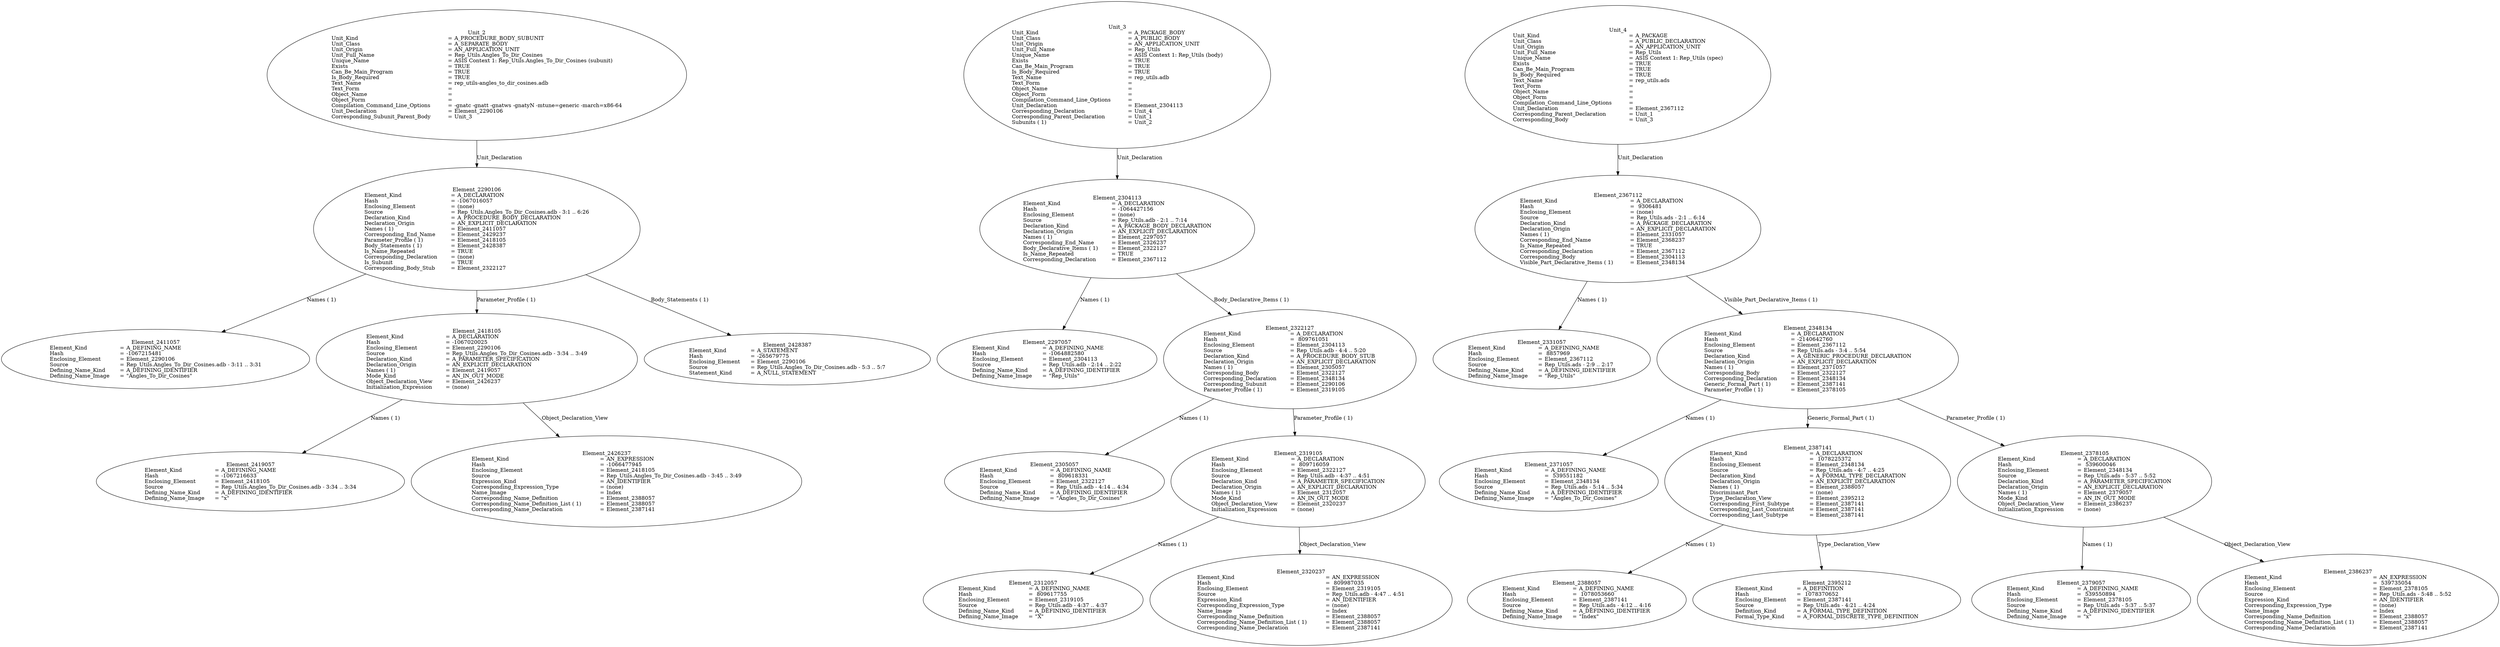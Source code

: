 digraph "rep_utils-angles_to_dir_cosines.adt" {
  Unit_2 -> Element_2290106
      [ label=Unit_Declaration ];
  Unit_2
      [ label=<<TABLE BORDER="0" CELLBORDER="0" CELLSPACING="0" CELLPADDING="0"> 
          <TR><TD COLSPAN="3">Unit_2</TD></TR>
          <TR><TD ALIGN="LEFT">Unit_Kind   </TD><TD> = </TD><TD ALIGN="LEFT">A_PROCEDURE_BODY_SUBUNIT</TD></TR>
          <TR><TD ALIGN="LEFT">Unit_Class   </TD><TD> = </TD><TD ALIGN="LEFT">A_SEPARATE_BODY</TD></TR>
          <TR><TD ALIGN="LEFT">Unit_Origin   </TD><TD> = </TD><TD ALIGN="LEFT">AN_APPLICATION_UNIT</TD></TR>
          <TR><TD ALIGN="LEFT">Unit_Full_Name    </TD><TD> = </TD><TD ALIGN="LEFT">Rep_Utils.Angles_To_Dir_Cosines</TD></TR>
          <TR><TD ALIGN="LEFT">Unique_Name   </TD><TD> = </TD><TD ALIGN="LEFT">ASIS Context 1: Rep_Utils.Angles_To_Dir_Cosines (subunit)</TD></TR>
          <TR><TD ALIGN="LEFT">Exists  </TD><TD> = </TD><TD ALIGN="LEFT">TRUE</TD></TR>
          <TR><TD ALIGN="LEFT">Can_Be_Main_Program     </TD><TD> = </TD><TD ALIGN="LEFT">TRUE</TD></TR>
          <TR><TD ALIGN="LEFT">Is_Body_Required     </TD><TD> = </TD><TD ALIGN="LEFT">TRUE</TD></TR>
          <TR><TD ALIGN="LEFT">Text_Name   </TD><TD> = </TD><TD ALIGN="LEFT">rep_utils-angles_to_dir_cosines.adb</TD></TR>
          <TR><TD ALIGN="LEFT">Text_Form   </TD><TD> = </TD><TD ALIGN="LEFT"></TD></TR>
          <TR><TD ALIGN="LEFT">Object_Name   </TD><TD> = </TD><TD ALIGN="LEFT"></TD></TR>
          <TR><TD ALIGN="LEFT">Object_Form   </TD><TD> = </TD><TD ALIGN="LEFT"></TD></TR>
          <TR><TD ALIGN="LEFT">Compilation_Command_Line_Options         </TD><TD> = </TD><TD ALIGN="LEFT">-gnatc -gnatt -gnatws -gnatyN -mtune=generic -march=x86-64</TD></TR>
          <TR><TD ALIGN="LEFT">Unit_Declaration     </TD><TD> = </TD><TD ALIGN="LEFT">Element_2290106</TD></TR>
          <TR><TD ALIGN="LEFT">Corresponding_Subunit_Parent_Body         </TD><TD> = </TD><TD ALIGN="LEFT">Unit_3</TD></TR>
          </TABLE>> ];
  Element_2290106 -> Element_2411057
      [ label="Names ( 1)" ];
  Element_2290106 -> Element_2418105
      [ label="Parameter_Profile ( 1)" ];
  Element_2290106 -> Element_2428387
      [ label="Body_Statements ( 1)" ];
  Element_2290106
      [ label=<<TABLE BORDER="0" CELLBORDER="0" CELLSPACING="0" CELLPADDING="0"> 
          <TR><TD COLSPAN="3">Element_2290106</TD></TR>
          <TR><TD ALIGN="LEFT">Element_Kind    </TD><TD> = </TD><TD ALIGN="LEFT">A_DECLARATION</TD></TR>
          <TR><TD ALIGN="LEFT">Hash  </TD><TD> = </TD><TD ALIGN="LEFT">-1067016057</TD></TR>
          <TR><TD ALIGN="LEFT">Enclosing_Element     </TD><TD> = </TD><TD ALIGN="LEFT">(none)</TD></TR>
          <TR><TD ALIGN="LEFT">Source  </TD><TD> = </TD><TD ALIGN="LEFT">Rep_Utils.Angles_To_Dir_Cosines.adb - 3:1 .. 6:26</TD></TR>
          <TR><TD ALIGN="LEFT">Declaration_Kind     </TD><TD> = </TD><TD ALIGN="LEFT">A_PROCEDURE_BODY_DECLARATION</TD></TR>
          <TR><TD ALIGN="LEFT">Declaration_Origin     </TD><TD> = </TD><TD ALIGN="LEFT">AN_EXPLICIT_DECLARATION</TD></TR>
          <TR><TD ALIGN="LEFT">Names ( 1)   </TD><TD> = </TD><TD ALIGN="LEFT">Element_2411057</TD></TR>
          <TR><TD ALIGN="LEFT">Corresponding_End_Name      </TD><TD> = </TD><TD ALIGN="LEFT">Element_2429237</TD></TR>
          <TR><TD ALIGN="LEFT">Parameter_Profile ( 1)      </TD><TD> = </TD><TD ALIGN="LEFT">Element_2418105</TD></TR>
          <TR><TD ALIGN="LEFT">Body_Statements ( 1)      </TD><TD> = </TD><TD ALIGN="LEFT">Element_2428387</TD></TR>
          <TR><TD ALIGN="LEFT">Is_Name_Repeated     </TD><TD> = </TD><TD ALIGN="LEFT">TRUE</TD></TR>
          <TR><TD ALIGN="LEFT">Corresponding_Declaration       </TD><TD> = </TD><TD ALIGN="LEFT">(none)</TD></TR>
          <TR><TD ALIGN="LEFT">Is_Subunit   </TD><TD> = </TD><TD ALIGN="LEFT">TRUE</TD></TR>
          <TR><TD ALIGN="LEFT">Corresponding_Body_Stub      </TD><TD> = </TD><TD ALIGN="LEFT">Element_2322127</TD></TR>
          </TABLE>> ];
  Element_2411057
      [ label=<<TABLE BORDER="0" CELLBORDER="0" CELLSPACING="0" CELLPADDING="0"> 
          <TR><TD COLSPAN="3">Element_2411057</TD></TR>
          <TR><TD ALIGN="LEFT">Element_Kind    </TD><TD> = </TD><TD ALIGN="LEFT">A_DEFINING_NAME</TD></TR>
          <TR><TD ALIGN="LEFT">Hash  </TD><TD> = </TD><TD ALIGN="LEFT">-1067215481</TD></TR>
          <TR><TD ALIGN="LEFT">Enclosing_Element     </TD><TD> = </TD><TD ALIGN="LEFT">Element_2290106</TD></TR>
          <TR><TD ALIGN="LEFT">Source  </TD><TD> = </TD><TD ALIGN="LEFT">Rep_Utils.Angles_To_Dir_Cosines.adb - 3:11 .. 3:31</TD></TR>
          <TR><TD ALIGN="LEFT">Defining_Name_Kind     </TD><TD> = </TD><TD ALIGN="LEFT">A_DEFINING_IDENTIFIER</TD></TR>
          <TR><TD ALIGN="LEFT">Defining_Name_Image     </TD><TD> = </TD><TD ALIGN="LEFT">"Angles_To_Dir_Cosines"</TD></TR>
          </TABLE>> ];
  Element_2418105 -> Element_2419057
      [ label="Names ( 1)" ];
  Element_2418105 -> Element_2426237
      [ label=Object_Declaration_View ];
  Element_2418105
      [ label=<<TABLE BORDER="0" CELLBORDER="0" CELLSPACING="0" CELLPADDING="0"> 
          <TR><TD COLSPAN="3">Element_2418105</TD></TR>
          <TR><TD ALIGN="LEFT">Element_Kind    </TD><TD> = </TD><TD ALIGN="LEFT">A_DECLARATION</TD></TR>
          <TR><TD ALIGN="LEFT">Hash  </TD><TD> = </TD><TD ALIGN="LEFT">-1067020025</TD></TR>
          <TR><TD ALIGN="LEFT">Enclosing_Element     </TD><TD> = </TD><TD ALIGN="LEFT">Element_2290106</TD></TR>
          <TR><TD ALIGN="LEFT">Source  </TD><TD> = </TD><TD ALIGN="LEFT">Rep_Utils.Angles_To_Dir_Cosines.adb - 3:34 .. 3:49</TD></TR>
          <TR><TD ALIGN="LEFT">Declaration_Kind     </TD><TD> = </TD><TD ALIGN="LEFT">A_PARAMETER_SPECIFICATION</TD></TR>
          <TR><TD ALIGN="LEFT">Declaration_Origin     </TD><TD> = </TD><TD ALIGN="LEFT">AN_EXPLICIT_DECLARATION</TD></TR>
          <TR><TD ALIGN="LEFT">Names ( 1)   </TD><TD> = </TD><TD ALIGN="LEFT">Element_2419057</TD></TR>
          <TR><TD ALIGN="LEFT">Mode_Kind   </TD><TD> = </TD><TD ALIGN="LEFT">AN_IN_OUT_MODE</TD></TR>
          <TR><TD ALIGN="LEFT">Object_Declaration_View      </TD><TD> = </TD><TD ALIGN="LEFT">Element_2426237</TD></TR>
          <TR><TD ALIGN="LEFT">Initialization_Expression       </TD><TD> = </TD><TD ALIGN="LEFT">(none)</TD></TR>
          </TABLE>> ];
  Element_2419057
      [ label=<<TABLE BORDER="0" CELLBORDER="0" CELLSPACING="0" CELLPADDING="0"> 
          <TR><TD COLSPAN="3">Element_2419057</TD></TR>
          <TR><TD ALIGN="LEFT">Element_Kind    </TD><TD> = </TD><TD ALIGN="LEFT">A_DEFINING_NAME</TD></TR>
          <TR><TD ALIGN="LEFT">Hash  </TD><TD> = </TD><TD ALIGN="LEFT">-1067216633</TD></TR>
          <TR><TD ALIGN="LEFT">Enclosing_Element     </TD><TD> = </TD><TD ALIGN="LEFT">Element_2418105</TD></TR>
          <TR><TD ALIGN="LEFT">Source  </TD><TD> = </TD><TD ALIGN="LEFT">Rep_Utils.Angles_To_Dir_Cosines.adb - 3:34 .. 3:34</TD></TR>
          <TR><TD ALIGN="LEFT">Defining_Name_Kind     </TD><TD> = </TD><TD ALIGN="LEFT">A_DEFINING_IDENTIFIER</TD></TR>
          <TR><TD ALIGN="LEFT">Defining_Name_Image     </TD><TD> = </TD><TD ALIGN="LEFT">"x"</TD></TR>
          </TABLE>> ];
  Element_2426237
      [ label=<<TABLE BORDER="0" CELLBORDER="0" CELLSPACING="0" CELLPADDING="0"> 
          <TR><TD COLSPAN="3">Element_2426237</TD></TR>
          <TR><TD ALIGN="LEFT">Element_Kind    </TD><TD> = </TD><TD ALIGN="LEFT">AN_EXPRESSION</TD></TR>
          <TR><TD ALIGN="LEFT">Hash  </TD><TD> = </TD><TD ALIGN="LEFT">-1066477945</TD></TR>
          <TR><TD ALIGN="LEFT">Enclosing_Element     </TD><TD> = </TD><TD ALIGN="LEFT">Element_2418105</TD></TR>
          <TR><TD ALIGN="LEFT">Source  </TD><TD> = </TD><TD ALIGN="LEFT">Rep_Utils.Angles_To_Dir_Cosines.adb - 3:45 .. 3:49</TD></TR>
          <TR><TD ALIGN="LEFT">Expression_Kind    </TD><TD> = </TD><TD ALIGN="LEFT">AN_IDENTIFIER</TD></TR>
          <TR><TD ALIGN="LEFT">Corresponding_Expression_Type        </TD><TD> = </TD><TD ALIGN="LEFT">(none)</TD></TR>
          <TR><TD ALIGN="LEFT">Name_Image   </TD><TD> = </TD><TD ALIGN="LEFT">Index</TD></TR>
          <TR><TD ALIGN="LEFT">Corresponding_Name_Definition        </TD><TD> = </TD><TD ALIGN="LEFT">Element_2388057</TD></TR>
          <TR><TD ALIGN="LEFT">Corresponding_Name_Definition_List ( 1)          </TD><TD> = </TD><TD ALIGN="LEFT">Element_2388057</TD></TR>
          <TR><TD ALIGN="LEFT">Corresponding_Name_Declaration        </TD><TD> = </TD><TD ALIGN="LEFT">Element_2387141</TD></TR>
          </TABLE>> ];
  Element_2428387
      [ label=<<TABLE BORDER="0" CELLBORDER="0" CELLSPACING="0" CELLPADDING="0"> 
          <TR><TD COLSPAN="3">Element_2428387</TD></TR>
          <TR><TD ALIGN="LEFT">Element_Kind    </TD><TD> = </TD><TD ALIGN="LEFT">A_STATEMENT</TD></TR>
          <TR><TD ALIGN="LEFT">Hash  </TD><TD> = </TD><TD ALIGN="LEFT">-265679775</TD></TR>
          <TR><TD ALIGN="LEFT">Enclosing_Element     </TD><TD> = </TD><TD ALIGN="LEFT">Element_2290106</TD></TR>
          <TR><TD ALIGN="LEFT">Source  </TD><TD> = </TD><TD ALIGN="LEFT">Rep_Utils.Angles_To_Dir_Cosines.adb - 5:3 .. 5:7</TD></TR>
          <TR><TD ALIGN="LEFT">Statement_Kind    </TD><TD> = </TD><TD ALIGN="LEFT">A_NULL_STATEMENT</TD></TR>
          </TABLE>> ];
  Unit_3 -> Element_2304113
      [ label=Unit_Declaration ];
  Unit_3
      [ label=<<TABLE BORDER="0" CELLBORDER="0" CELLSPACING="0" CELLPADDING="0"> 
          <TR><TD COLSPAN="3">Unit_3</TD></TR>
          <TR><TD ALIGN="LEFT">Unit_Kind   </TD><TD> = </TD><TD ALIGN="LEFT">A_PACKAGE_BODY</TD></TR>
          <TR><TD ALIGN="LEFT">Unit_Class   </TD><TD> = </TD><TD ALIGN="LEFT">A_PUBLIC_BODY</TD></TR>
          <TR><TD ALIGN="LEFT">Unit_Origin   </TD><TD> = </TD><TD ALIGN="LEFT">AN_APPLICATION_UNIT</TD></TR>
          <TR><TD ALIGN="LEFT">Unit_Full_Name    </TD><TD> = </TD><TD ALIGN="LEFT">Rep_Utils</TD></TR>
          <TR><TD ALIGN="LEFT">Unique_Name   </TD><TD> = </TD><TD ALIGN="LEFT">ASIS Context 1: Rep_Utils (body)</TD></TR>
          <TR><TD ALIGN="LEFT">Exists  </TD><TD> = </TD><TD ALIGN="LEFT">TRUE</TD></TR>
          <TR><TD ALIGN="LEFT">Can_Be_Main_Program     </TD><TD> = </TD><TD ALIGN="LEFT">TRUE</TD></TR>
          <TR><TD ALIGN="LEFT">Is_Body_Required     </TD><TD> = </TD><TD ALIGN="LEFT">TRUE</TD></TR>
          <TR><TD ALIGN="LEFT">Text_Name   </TD><TD> = </TD><TD ALIGN="LEFT">rep_utils.adb</TD></TR>
          <TR><TD ALIGN="LEFT">Text_Form   </TD><TD> = </TD><TD ALIGN="LEFT"></TD></TR>
          <TR><TD ALIGN="LEFT">Object_Name   </TD><TD> = </TD><TD ALIGN="LEFT"></TD></TR>
          <TR><TD ALIGN="LEFT">Object_Form   </TD><TD> = </TD><TD ALIGN="LEFT"></TD></TR>
          <TR><TD ALIGN="LEFT">Compilation_Command_Line_Options         </TD><TD> = </TD><TD ALIGN="LEFT"></TD></TR>
          <TR><TD ALIGN="LEFT">Unit_Declaration     </TD><TD> = </TD><TD ALIGN="LEFT">Element_2304113</TD></TR>
          <TR><TD ALIGN="LEFT">Corresponding_Declaration       </TD><TD> = </TD><TD ALIGN="LEFT">Unit_4</TD></TR>
          <TR><TD ALIGN="LEFT">Corresponding_Parent_Declaration         </TD><TD> = </TD><TD ALIGN="LEFT">Unit_1</TD></TR>
          <TR><TD ALIGN="LEFT">Subunits ( 1)    </TD><TD> = </TD><TD ALIGN="LEFT">Unit_2</TD></TR>
          </TABLE>> ];
  Element_2304113 -> Element_2297057
      [ label="Names ( 1)" ];
  Element_2304113 -> Element_2322127
      [ label="Body_Declarative_Items ( 1)" ];
  Element_2304113
      [ label=<<TABLE BORDER="0" CELLBORDER="0" CELLSPACING="0" CELLPADDING="0"> 
          <TR><TD COLSPAN="3">Element_2304113</TD></TR>
          <TR><TD ALIGN="LEFT">Element_Kind    </TD><TD> = </TD><TD ALIGN="LEFT">A_DECLARATION</TD></TR>
          <TR><TD ALIGN="LEFT">Hash  </TD><TD> = </TD><TD ALIGN="LEFT">-1064427156</TD></TR>
          <TR><TD ALIGN="LEFT">Enclosing_Element     </TD><TD> = </TD><TD ALIGN="LEFT">(none)</TD></TR>
          <TR><TD ALIGN="LEFT">Source  </TD><TD> = </TD><TD ALIGN="LEFT">Rep_Utils.adb - 2:1 .. 7:14</TD></TR>
          <TR><TD ALIGN="LEFT">Declaration_Kind     </TD><TD> = </TD><TD ALIGN="LEFT">A_PACKAGE_BODY_DECLARATION</TD></TR>
          <TR><TD ALIGN="LEFT">Declaration_Origin     </TD><TD> = </TD><TD ALIGN="LEFT">AN_EXPLICIT_DECLARATION</TD></TR>
          <TR><TD ALIGN="LEFT">Names ( 1)   </TD><TD> = </TD><TD ALIGN="LEFT">Element_2297057</TD></TR>
          <TR><TD ALIGN="LEFT">Corresponding_End_Name      </TD><TD> = </TD><TD ALIGN="LEFT">Element_2326237</TD></TR>
          <TR><TD ALIGN="LEFT">Body_Declarative_Items ( 1)       </TD><TD> = </TD><TD ALIGN="LEFT">Element_2322127</TD></TR>
          <TR><TD ALIGN="LEFT">Is_Name_Repeated     </TD><TD> = </TD><TD ALIGN="LEFT">TRUE</TD></TR>
          <TR><TD ALIGN="LEFT">Corresponding_Declaration       </TD><TD> = </TD><TD ALIGN="LEFT">Element_2367112</TD></TR>
          </TABLE>> ];
  Element_2297057
      [ label=<<TABLE BORDER="0" CELLBORDER="0" CELLSPACING="0" CELLPADDING="0"> 
          <TR><TD COLSPAN="3">Element_2297057</TD></TR>
          <TR><TD ALIGN="LEFT">Element_Kind    </TD><TD> = </TD><TD ALIGN="LEFT">A_DEFINING_NAME</TD></TR>
          <TR><TD ALIGN="LEFT">Hash  </TD><TD> = </TD><TD ALIGN="LEFT">-1064882580</TD></TR>
          <TR><TD ALIGN="LEFT">Enclosing_Element     </TD><TD> = </TD><TD ALIGN="LEFT">Element_2304113</TD></TR>
          <TR><TD ALIGN="LEFT">Source  </TD><TD> = </TD><TD ALIGN="LEFT">Rep_Utils.adb - 2:14 .. 2:22</TD></TR>
          <TR><TD ALIGN="LEFT">Defining_Name_Kind     </TD><TD> = </TD><TD ALIGN="LEFT">A_DEFINING_IDENTIFIER</TD></TR>
          <TR><TD ALIGN="LEFT">Defining_Name_Image     </TD><TD> = </TD><TD ALIGN="LEFT">"Rep_Utils"</TD></TR>
          </TABLE>> ];
  Element_2322127 -> Element_2305057
      [ label="Names ( 1)" ];
  Element_2322127 -> Element_2319105
      [ label="Parameter_Profile ( 1)" ];
  Element_2322127
      [ label=<<TABLE BORDER="0" CELLBORDER="0" CELLSPACING="0" CELLPADDING="0"> 
          <TR><TD COLSPAN="3">Element_2322127</TD></TR>
          <TR><TD ALIGN="LEFT">Element_Kind    </TD><TD> = </TD><TD ALIGN="LEFT">A_DECLARATION</TD></TR>
          <TR><TD ALIGN="LEFT">Hash  </TD><TD> = </TD><TD ALIGN="LEFT"> 809761051</TD></TR>
          <TR><TD ALIGN="LEFT">Enclosing_Element     </TD><TD> = </TD><TD ALIGN="LEFT">Element_2304113</TD></TR>
          <TR><TD ALIGN="LEFT">Source  </TD><TD> = </TD><TD ALIGN="LEFT">Rep_Utils.adb - 4:4 .. 5:20</TD></TR>
          <TR><TD ALIGN="LEFT">Declaration_Kind     </TD><TD> = </TD><TD ALIGN="LEFT">A_PROCEDURE_BODY_STUB</TD></TR>
          <TR><TD ALIGN="LEFT">Declaration_Origin     </TD><TD> = </TD><TD ALIGN="LEFT">AN_EXPLICIT_DECLARATION</TD></TR>
          <TR><TD ALIGN="LEFT">Names ( 1)   </TD><TD> = </TD><TD ALIGN="LEFT">Element_2305057</TD></TR>
          <TR><TD ALIGN="LEFT">Corresponding_Body     </TD><TD> = </TD><TD ALIGN="LEFT">Element_2322127</TD></TR>
          <TR><TD ALIGN="LEFT">Corresponding_Declaration       </TD><TD> = </TD><TD ALIGN="LEFT">Element_2348134</TD></TR>
          <TR><TD ALIGN="LEFT">Corresponding_Subunit      </TD><TD> = </TD><TD ALIGN="LEFT">Element_2290106</TD></TR>
          <TR><TD ALIGN="LEFT">Parameter_Profile ( 1)      </TD><TD> = </TD><TD ALIGN="LEFT">Element_2319105</TD></TR>
          </TABLE>> ];
  Element_2305057
      [ label=<<TABLE BORDER="0" CELLBORDER="0" CELLSPACING="0" CELLPADDING="0"> 
          <TR><TD COLSPAN="3">Element_2305057</TD></TR>
          <TR><TD ALIGN="LEFT">Element_Kind    </TD><TD> = </TD><TD ALIGN="LEFT">A_DEFINING_NAME</TD></TR>
          <TR><TD ALIGN="LEFT">Hash  </TD><TD> = </TD><TD ALIGN="LEFT"> 809618331</TD></TR>
          <TR><TD ALIGN="LEFT">Enclosing_Element     </TD><TD> = </TD><TD ALIGN="LEFT">Element_2322127</TD></TR>
          <TR><TD ALIGN="LEFT">Source  </TD><TD> = </TD><TD ALIGN="LEFT">Rep_Utils.adb - 4:14 .. 4:34</TD></TR>
          <TR><TD ALIGN="LEFT">Defining_Name_Kind     </TD><TD> = </TD><TD ALIGN="LEFT">A_DEFINING_IDENTIFIER</TD></TR>
          <TR><TD ALIGN="LEFT">Defining_Name_Image     </TD><TD> = </TD><TD ALIGN="LEFT">"Angles_To_Dir_Cosines"</TD></TR>
          </TABLE>> ];
  Element_2319105 -> Element_2312057
      [ label="Names ( 1)" ];
  Element_2319105 -> Element_2320237
      [ label=Object_Declaration_View ];
  Element_2319105
      [ label=<<TABLE BORDER="0" CELLBORDER="0" CELLSPACING="0" CELLPADDING="0"> 
          <TR><TD COLSPAN="3">Element_2319105</TD></TR>
          <TR><TD ALIGN="LEFT">Element_Kind    </TD><TD> = </TD><TD ALIGN="LEFT">A_DECLARATION</TD></TR>
          <TR><TD ALIGN="LEFT">Hash  </TD><TD> = </TD><TD ALIGN="LEFT"> 809716059</TD></TR>
          <TR><TD ALIGN="LEFT">Enclosing_Element     </TD><TD> = </TD><TD ALIGN="LEFT">Element_2322127</TD></TR>
          <TR><TD ALIGN="LEFT">Source  </TD><TD> = </TD><TD ALIGN="LEFT">Rep_Utils.adb - 4:37 .. 4:51</TD></TR>
          <TR><TD ALIGN="LEFT">Declaration_Kind     </TD><TD> = </TD><TD ALIGN="LEFT">A_PARAMETER_SPECIFICATION</TD></TR>
          <TR><TD ALIGN="LEFT">Declaration_Origin     </TD><TD> = </TD><TD ALIGN="LEFT">AN_EXPLICIT_DECLARATION</TD></TR>
          <TR><TD ALIGN="LEFT">Names ( 1)   </TD><TD> = </TD><TD ALIGN="LEFT">Element_2312057</TD></TR>
          <TR><TD ALIGN="LEFT">Mode_Kind   </TD><TD> = </TD><TD ALIGN="LEFT">AN_IN_OUT_MODE</TD></TR>
          <TR><TD ALIGN="LEFT">Object_Declaration_View      </TD><TD> = </TD><TD ALIGN="LEFT">Element_2320237</TD></TR>
          <TR><TD ALIGN="LEFT">Initialization_Expression       </TD><TD> = </TD><TD ALIGN="LEFT">(none)</TD></TR>
          </TABLE>> ];
  Element_2312057
      [ label=<<TABLE BORDER="0" CELLBORDER="0" CELLSPACING="0" CELLPADDING="0"> 
          <TR><TD COLSPAN="3">Element_2312057</TD></TR>
          <TR><TD ALIGN="LEFT">Element_Kind    </TD><TD> = </TD><TD ALIGN="LEFT">A_DEFINING_NAME</TD></TR>
          <TR><TD ALIGN="LEFT">Hash  </TD><TD> = </TD><TD ALIGN="LEFT"> 809617755</TD></TR>
          <TR><TD ALIGN="LEFT">Enclosing_Element     </TD><TD> = </TD><TD ALIGN="LEFT">Element_2319105</TD></TR>
          <TR><TD ALIGN="LEFT">Source  </TD><TD> = </TD><TD ALIGN="LEFT">Rep_Utils.adb - 4:37 .. 4:37</TD></TR>
          <TR><TD ALIGN="LEFT">Defining_Name_Kind     </TD><TD> = </TD><TD ALIGN="LEFT">A_DEFINING_IDENTIFIER</TD></TR>
          <TR><TD ALIGN="LEFT">Defining_Name_Image     </TD><TD> = </TD><TD ALIGN="LEFT">"X"</TD></TR>
          </TABLE>> ];
  Element_2320237
      [ label=<<TABLE BORDER="0" CELLBORDER="0" CELLSPACING="0" CELLPADDING="0"> 
          <TR><TD COLSPAN="3">Element_2320237</TD></TR>
          <TR><TD ALIGN="LEFT">Element_Kind    </TD><TD> = </TD><TD ALIGN="LEFT">AN_EXPRESSION</TD></TR>
          <TR><TD ALIGN="LEFT">Hash  </TD><TD> = </TD><TD ALIGN="LEFT"> 809987035</TD></TR>
          <TR><TD ALIGN="LEFT">Enclosing_Element     </TD><TD> = </TD><TD ALIGN="LEFT">Element_2319105</TD></TR>
          <TR><TD ALIGN="LEFT">Source  </TD><TD> = </TD><TD ALIGN="LEFT">Rep_Utils.adb - 4:47 .. 4:51</TD></TR>
          <TR><TD ALIGN="LEFT">Expression_Kind    </TD><TD> = </TD><TD ALIGN="LEFT">AN_IDENTIFIER</TD></TR>
          <TR><TD ALIGN="LEFT">Corresponding_Expression_Type        </TD><TD> = </TD><TD ALIGN="LEFT">(none)</TD></TR>
          <TR><TD ALIGN="LEFT">Name_Image   </TD><TD> = </TD><TD ALIGN="LEFT">Index</TD></TR>
          <TR><TD ALIGN="LEFT">Corresponding_Name_Definition        </TD><TD> = </TD><TD ALIGN="LEFT">Element_2388057</TD></TR>
          <TR><TD ALIGN="LEFT">Corresponding_Name_Definition_List ( 1)          </TD><TD> = </TD><TD ALIGN="LEFT">Element_2388057</TD></TR>
          <TR><TD ALIGN="LEFT">Corresponding_Name_Declaration        </TD><TD> = </TD><TD ALIGN="LEFT">Element_2387141</TD></TR>
          </TABLE>> ];
  Unit_4 -> Element_2367112
      [ label=Unit_Declaration ];
  Unit_4
      [ label=<<TABLE BORDER="0" CELLBORDER="0" CELLSPACING="0" CELLPADDING="0"> 
          <TR><TD COLSPAN="3">Unit_4</TD></TR>
          <TR><TD ALIGN="LEFT">Unit_Kind   </TD><TD> = </TD><TD ALIGN="LEFT">A_PACKAGE</TD></TR>
          <TR><TD ALIGN="LEFT">Unit_Class   </TD><TD> = </TD><TD ALIGN="LEFT">A_PUBLIC_DECLARATION</TD></TR>
          <TR><TD ALIGN="LEFT">Unit_Origin   </TD><TD> = </TD><TD ALIGN="LEFT">AN_APPLICATION_UNIT</TD></TR>
          <TR><TD ALIGN="LEFT">Unit_Full_Name    </TD><TD> = </TD><TD ALIGN="LEFT">Rep_Utils</TD></TR>
          <TR><TD ALIGN="LEFT">Unique_Name   </TD><TD> = </TD><TD ALIGN="LEFT">ASIS Context 1: Rep_Utils (spec)</TD></TR>
          <TR><TD ALIGN="LEFT">Exists  </TD><TD> = </TD><TD ALIGN="LEFT">TRUE</TD></TR>
          <TR><TD ALIGN="LEFT">Can_Be_Main_Program     </TD><TD> = </TD><TD ALIGN="LEFT">TRUE</TD></TR>
          <TR><TD ALIGN="LEFT">Is_Body_Required     </TD><TD> = </TD><TD ALIGN="LEFT">TRUE</TD></TR>
          <TR><TD ALIGN="LEFT">Text_Name   </TD><TD> = </TD><TD ALIGN="LEFT">rep_utils.ads</TD></TR>
          <TR><TD ALIGN="LEFT">Text_Form   </TD><TD> = </TD><TD ALIGN="LEFT"></TD></TR>
          <TR><TD ALIGN="LEFT">Object_Name   </TD><TD> = </TD><TD ALIGN="LEFT"></TD></TR>
          <TR><TD ALIGN="LEFT">Object_Form   </TD><TD> = </TD><TD ALIGN="LEFT"></TD></TR>
          <TR><TD ALIGN="LEFT">Compilation_Command_Line_Options         </TD><TD> = </TD><TD ALIGN="LEFT"></TD></TR>
          <TR><TD ALIGN="LEFT">Unit_Declaration     </TD><TD> = </TD><TD ALIGN="LEFT">Element_2367112</TD></TR>
          <TR><TD ALIGN="LEFT">Corresponding_Parent_Declaration         </TD><TD> = </TD><TD ALIGN="LEFT">Unit_1</TD></TR>
          <TR><TD ALIGN="LEFT">Corresponding_Body     </TD><TD> = </TD><TD ALIGN="LEFT">Unit_3</TD></TR>
          </TABLE>> ];
  Element_2367112 -> Element_2331057
      [ label="Names ( 1)" ];
  Element_2367112 -> Element_2348134
      [ label="Visible_Part_Declarative_Items ( 1)" ];
  Element_2367112
      [ label=<<TABLE BORDER="0" CELLBORDER="0" CELLSPACING="0" CELLPADDING="0"> 
          <TR><TD COLSPAN="3">Element_2367112</TD></TR>
          <TR><TD ALIGN="LEFT">Element_Kind    </TD><TD> = </TD><TD ALIGN="LEFT">A_DECLARATION</TD></TR>
          <TR><TD ALIGN="LEFT">Hash  </TD><TD> = </TD><TD ALIGN="LEFT"> 9306481</TD></TR>
          <TR><TD ALIGN="LEFT">Enclosing_Element     </TD><TD> = </TD><TD ALIGN="LEFT">(none)</TD></TR>
          <TR><TD ALIGN="LEFT">Source  </TD><TD> = </TD><TD ALIGN="LEFT">Rep_Utils.ads - 2:1 .. 6:14</TD></TR>
          <TR><TD ALIGN="LEFT">Declaration_Kind     </TD><TD> = </TD><TD ALIGN="LEFT">A_PACKAGE_DECLARATION</TD></TR>
          <TR><TD ALIGN="LEFT">Declaration_Origin     </TD><TD> = </TD><TD ALIGN="LEFT">AN_EXPLICIT_DECLARATION</TD></TR>
          <TR><TD ALIGN="LEFT">Names ( 1)   </TD><TD> = </TD><TD ALIGN="LEFT">Element_2331057</TD></TR>
          <TR><TD ALIGN="LEFT">Corresponding_End_Name      </TD><TD> = </TD><TD ALIGN="LEFT">Element_2368237</TD></TR>
          <TR><TD ALIGN="LEFT">Is_Name_Repeated     </TD><TD> = </TD><TD ALIGN="LEFT">TRUE</TD></TR>
          <TR><TD ALIGN="LEFT">Corresponding_Declaration       </TD><TD> = </TD><TD ALIGN="LEFT">Element_2367112</TD></TR>
          <TR><TD ALIGN="LEFT">Corresponding_Body     </TD><TD> = </TD><TD ALIGN="LEFT">Element_2304113</TD></TR>
          <TR><TD ALIGN="LEFT">Visible_Part_Declarative_Items ( 1)         </TD><TD> = </TD><TD ALIGN="LEFT">Element_2348134</TD></TR>
          </TABLE>> ];
  Element_2331057
      [ label=<<TABLE BORDER="0" CELLBORDER="0" CELLSPACING="0" CELLPADDING="0"> 
          <TR><TD COLSPAN="3">Element_2331057</TD></TR>
          <TR><TD ALIGN="LEFT">Element_Kind    </TD><TD> = </TD><TD ALIGN="LEFT">A_DEFINING_NAME</TD></TR>
          <TR><TD ALIGN="LEFT">Hash  </TD><TD> = </TD><TD ALIGN="LEFT"> 8857969</TD></TR>
          <TR><TD ALIGN="LEFT">Enclosing_Element     </TD><TD> = </TD><TD ALIGN="LEFT">Element_2367112</TD></TR>
          <TR><TD ALIGN="LEFT">Source  </TD><TD> = </TD><TD ALIGN="LEFT">Rep_Utils.ads - 2:9 .. 2:17</TD></TR>
          <TR><TD ALIGN="LEFT">Defining_Name_Kind     </TD><TD> = </TD><TD ALIGN="LEFT">A_DEFINING_IDENTIFIER</TD></TR>
          <TR><TD ALIGN="LEFT">Defining_Name_Image     </TD><TD> = </TD><TD ALIGN="LEFT">"Rep_Utils"</TD></TR>
          </TABLE>> ];
  Element_2348134 -> Element_2371057
      [ label="Names ( 1)" ];
  Element_2348134 -> Element_2387141
      [ label="Generic_Formal_Part ( 1)" ];
  Element_2348134 -> Element_2378105
      [ label="Parameter_Profile ( 1)" ];
  Element_2348134
      [ label=<<TABLE BORDER="0" CELLBORDER="0" CELLSPACING="0" CELLPADDING="0"> 
          <TR><TD COLSPAN="3">Element_2348134</TD></TR>
          <TR><TD ALIGN="LEFT">Element_Kind    </TD><TD> = </TD><TD ALIGN="LEFT">A_DECLARATION</TD></TR>
          <TR><TD ALIGN="LEFT">Hash  </TD><TD> = </TD><TD ALIGN="LEFT">-2140642760</TD></TR>
          <TR><TD ALIGN="LEFT">Enclosing_Element     </TD><TD> = </TD><TD ALIGN="LEFT">Element_2367112</TD></TR>
          <TR><TD ALIGN="LEFT">Source  </TD><TD> = </TD><TD ALIGN="LEFT">Rep_Utils.ads - 3:4 .. 5:54</TD></TR>
          <TR><TD ALIGN="LEFT">Declaration_Kind     </TD><TD> = </TD><TD ALIGN="LEFT">A_GENERIC_PROCEDURE_DECLARATION</TD></TR>
          <TR><TD ALIGN="LEFT">Declaration_Origin     </TD><TD> = </TD><TD ALIGN="LEFT">AN_EXPLICIT_DECLARATION</TD></TR>
          <TR><TD ALIGN="LEFT">Names ( 1)   </TD><TD> = </TD><TD ALIGN="LEFT">Element_2371057</TD></TR>
          <TR><TD ALIGN="LEFT">Corresponding_Body     </TD><TD> = </TD><TD ALIGN="LEFT">Element_2322127</TD></TR>
          <TR><TD ALIGN="LEFT">Corresponding_Declaration       </TD><TD> = </TD><TD ALIGN="LEFT">Element_2348134</TD></TR>
          <TR><TD ALIGN="LEFT">Generic_Formal_Part ( 1)       </TD><TD> = </TD><TD ALIGN="LEFT">Element_2387141</TD></TR>
          <TR><TD ALIGN="LEFT">Parameter_Profile ( 1)      </TD><TD> = </TD><TD ALIGN="LEFT">Element_2378105</TD></TR>
          </TABLE>> ];
  Element_2387141 -> Element_2388057
      [ label="Names ( 1)" ];
  Element_2387141 -> Element_2395212
      [ label=Type_Declaration_View ];
  Element_2387141
      [ label=<<TABLE BORDER="0" CELLBORDER="0" CELLSPACING="0" CELLPADDING="0"> 
          <TR><TD COLSPAN="3">Element_2387141</TD></TR>
          <TR><TD ALIGN="LEFT">Element_Kind    </TD><TD> = </TD><TD ALIGN="LEFT">A_DECLARATION</TD></TR>
          <TR><TD ALIGN="LEFT">Hash  </TD><TD> = </TD><TD ALIGN="LEFT"> 1078225372</TD></TR>
          <TR><TD ALIGN="LEFT">Enclosing_Element     </TD><TD> = </TD><TD ALIGN="LEFT">Element_2348134</TD></TR>
          <TR><TD ALIGN="LEFT">Source  </TD><TD> = </TD><TD ALIGN="LEFT">Rep_Utils.ads - 4:7 .. 4:25</TD></TR>
          <TR><TD ALIGN="LEFT">Declaration_Kind     </TD><TD> = </TD><TD ALIGN="LEFT">A_FORMAL_TYPE_DECLARATION</TD></TR>
          <TR><TD ALIGN="LEFT">Declaration_Origin     </TD><TD> = </TD><TD ALIGN="LEFT">AN_EXPLICIT_DECLARATION</TD></TR>
          <TR><TD ALIGN="LEFT">Names ( 1)   </TD><TD> = </TD><TD ALIGN="LEFT">Element_2388057</TD></TR>
          <TR><TD ALIGN="LEFT">Discriminant_Part     </TD><TD> = </TD><TD ALIGN="LEFT">(none)</TD></TR>
          <TR><TD ALIGN="LEFT">Type_Declaration_View      </TD><TD> = </TD><TD ALIGN="LEFT">Element_2395212</TD></TR>
          <TR><TD ALIGN="LEFT">Corresponding_First_Subtype       </TD><TD> = </TD><TD ALIGN="LEFT">Element_2387141</TD></TR>
          <TR><TD ALIGN="LEFT">Corresponding_Last_Constraint        </TD><TD> = </TD><TD ALIGN="LEFT">Element_2387141</TD></TR>
          <TR><TD ALIGN="LEFT">Corresponding_Last_Subtype       </TD><TD> = </TD><TD ALIGN="LEFT">Element_2387141</TD></TR>
          </TABLE>> ];
  Element_2388057
      [ label=<<TABLE BORDER="0" CELLBORDER="0" CELLSPACING="0" CELLPADDING="0"> 
          <TR><TD COLSPAN="3">Element_2388057</TD></TR>
          <TR><TD ALIGN="LEFT">Element_Kind    </TD><TD> = </TD><TD ALIGN="LEFT">A_DEFINING_NAME</TD></TR>
          <TR><TD ALIGN="LEFT">Hash  </TD><TD> = </TD><TD ALIGN="LEFT"> 1078053660</TD></TR>
          <TR><TD ALIGN="LEFT">Enclosing_Element     </TD><TD> = </TD><TD ALIGN="LEFT">Element_2387141</TD></TR>
          <TR><TD ALIGN="LEFT">Source  </TD><TD> = </TD><TD ALIGN="LEFT">Rep_Utils.ads - 4:12 .. 4:16</TD></TR>
          <TR><TD ALIGN="LEFT">Defining_Name_Kind     </TD><TD> = </TD><TD ALIGN="LEFT">A_DEFINING_IDENTIFIER</TD></TR>
          <TR><TD ALIGN="LEFT">Defining_Name_Image     </TD><TD> = </TD><TD ALIGN="LEFT">"Index"</TD></TR>
          </TABLE>> ];
  Element_2395212
      [ label=<<TABLE BORDER="0" CELLBORDER="0" CELLSPACING="0" CELLPADDING="0"> 
          <TR><TD COLSPAN="3">Element_2395212</TD></TR>
          <TR><TD ALIGN="LEFT">Element_Kind    </TD><TD> = </TD><TD ALIGN="LEFT">A_DEFINITION</TD></TR>
          <TR><TD ALIGN="LEFT">Hash  </TD><TD> = </TD><TD ALIGN="LEFT"> 1078370652</TD></TR>
          <TR><TD ALIGN="LEFT">Enclosing_Element     </TD><TD> = </TD><TD ALIGN="LEFT">Element_2387141</TD></TR>
          <TR><TD ALIGN="LEFT">Source  </TD><TD> = </TD><TD ALIGN="LEFT">Rep_Utils.ads - 4:21 .. 4:24</TD></TR>
          <TR><TD ALIGN="LEFT">Definition_Kind    </TD><TD> = </TD><TD ALIGN="LEFT">A_FORMAL_TYPE_DEFINITION</TD></TR>
          <TR><TD ALIGN="LEFT">Formal_Type_Kind     </TD><TD> = </TD><TD ALIGN="LEFT">A_FORMAL_DISCRETE_TYPE_DEFINITION</TD></TR>
          </TABLE>> ];
  Element_2371057
      [ label=<<TABLE BORDER="0" CELLBORDER="0" CELLSPACING="0" CELLPADDING="0"> 
          <TR><TD COLSPAN="3">Element_2371057</TD></TR>
          <TR><TD ALIGN="LEFT">Element_Kind    </TD><TD> = </TD><TD ALIGN="LEFT">A_DEFINING_NAME</TD></TR>
          <TR><TD ALIGN="LEFT">Hash  </TD><TD> = </TD><TD ALIGN="LEFT"> 539551182</TD></TR>
          <TR><TD ALIGN="LEFT">Enclosing_Element     </TD><TD> = </TD><TD ALIGN="LEFT">Element_2348134</TD></TR>
          <TR><TD ALIGN="LEFT">Source  </TD><TD> = </TD><TD ALIGN="LEFT">Rep_Utils.ads - 5:14 .. 5:34</TD></TR>
          <TR><TD ALIGN="LEFT">Defining_Name_Kind     </TD><TD> = </TD><TD ALIGN="LEFT">A_DEFINING_IDENTIFIER</TD></TR>
          <TR><TD ALIGN="LEFT">Defining_Name_Image     </TD><TD> = </TD><TD ALIGN="LEFT">"Angles_To_Dir_Cosines"</TD></TR>
          </TABLE>> ];
  Element_2378105 -> Element_2379057
      [ label="Names ( 1)" ];
  Element_2378105 -> Element_2386237
      [ label=Object_Declaration_View ];
  Element_2378105
      [ label=<<TABLE BORDER="0" CELLBORDER="0" CELLSPACING="0" CELLPADDING="0"> 
          <TR><TD COLSPAN="3">Element_2378105</TD></TR>
          <TR><TD ALIGN="LEFT">Element_Kind    </TD><TD> = </TD><TD ALIGN="LEFT">A_DECLARATION</TD></TR>
          <TR><TD ALIGN="LEFT">Hash  </TD><TD> = </TD><TD ALIGN="LEFT"> 539600046</TD></TR>
          <TR><TD ALIGN="LEFT">Enclosing_Element     </TD><TD> = </TD><TD ALIGN="LEFT">Element_2348134</TD></TR>
          <TR><TD ALIGN="LEFT">Source  </TD><TD> = </TD><TD ALIGN="LEFT">Rep_Utils.ads - 5:37 .. 5:52</TD></TR>
          <TR><TD ALIGN="LEFT">Declaration_Kind     </TD><TD> = </TD><TD ALIGN="LEFT">A_PARAMETER_SPECIFICATION</TD></TR>
          <TR><TD ALIGN="LEFT">Declaration_Origin     </TD><TD> = </TD><TD ALIGN="LEFT">AN_EXPLICIT_DECLARATION</TD></TR>
          <TR><TD ALIGN="LEFT">Names ( 1)   </TD><TD> = </TD><TD ALIGN="LEFT">Element_2379057</TD></TR>
          <TR><TD ALIGN="LEFT">Mode_Kind   </TD><TD> = </TD><TD ALIGN="LEFT">AN_IN_OUT_MODE</TD></TR>
          <TR><TD ALIGN="LEFT">Object_Declaration_View      </TD><TD> = </TD><TD ALIGN="LEFT">Element_2386237</TD></TR>
          <TR><TD ALIGN="LEFT">Initialization_Expression       </TD><TD> = </TD><TD ALIGN="LEFT">(none)</TD></TR>
          </TABLE>> ];
  Element_2379057
      [ label=<<TABLE BORDER="0" CELLBORDER="0" CELLSPACING="0" CELLPADDING="0"> 
          <TR><TD COLSPAN="3">Element_2379057</TD></TR>
          <TR><TD ALIGN="LEFT">Element_Kind    </TD><TD> = </TD><TD ALIGN="LEFT">A_DEFINING_NAME</TD></TR>
          <TR><TD ALIGN="LEFT">Hash  </TD><TD> = </TD><TD ALIGN="LEFT"> 539550894</TD></TR>
          <TR><TD ALIGN="LEFT">Enclosing_Element     </TD><TD> = </TD><TD ALIGN="LEFT">Element_2378105</TD></TR>
          <TR><TD ALIGN="LEFT">Source  </TD><TD> = </TD><TD ALIGN="LEFT">Rep_Utils.ads - 5:37 .. 5:37</TD></TR>
          <TR><TD ALIGN="LEFT">Defining_Name_Kind     </TD><TD> = </TD><TD ALIGN="LEFT">A_DEFINING_IDENTIFIER</TD></TR>
          <TR><TD ALIGN="LEFT">Defining_Name_Image     </TD><TD> = </TD><TD ALIGN="LEFT">"x"</TD></TR>
          </TABLE>> ];
  Element_2386237
      [ label=<<TABLE BORDER="0" CELLBORDER="0" CELLSPACING="0" CELLPADDING="0"> 
          <TR><TD COLSPAN="3">Element_2386237</TD></TR>
          <TR><TD ALIGN="LEFT">Element_Kind    </TD><TD> = </TD><TD ALIGN="LEFT">AN_EXPRESSION</TD></TR>
          <TR><TD ALIGN="LEFT">Hash  </TD><TD> = </TD><TD ALIGN="LEFT"> 539735054</TD></TR>
          <TR><TD ALIGN="LEFT">Enclosing_Element     </TD><TD> = </TD><TD ALIGN="LEFT">Element_2378105</TD></TR>
          <TR><TD ALIGN="LEFT">Source  </TD><TD> = </TD><TD ALIGN="LEFT">Rep_Utils.ads - 5:48 .. 5:52</TD></TR>
          <TR><TD ALIGN="LEFT">Expression_Kind    </TD><TD> = </TD><TD ALIGN="LEFT">AN_IDENTIFIER</TD></TR>
          <TR><TD ALIGN="LEFT">Corresponding_Expression_Type        </TD><TD> = </TD><TD ALIGN="LEFT">(none)</TD></TR>
          <TR><TD ALIGN="LEFT">Name_Image   </TD><TD> = </TD><TD ALIGN="LEFT">Index</TD></TR>
          <TR><TD ALIGN="LEFT">Corresponding_Name_Definition        </TD><TD> = </TD><TD ALIGN="LEFT">Element_2388057</TD></TR>
          <TR><TD ALIGN="LEFT">Corresponding_Name_Definition_List ( 1)          </TD><TD> = </TD><TD ALIGN="LEFT">Element_2388057</TD></TR>
          <TR><TD ALIGN="LEFT">Corresponding_Name_Declaration        </TD><TD> = </TD><TD ALIGN="LEFT">Element_2387141</TD></TR>
          </TABLE>> ]
}
